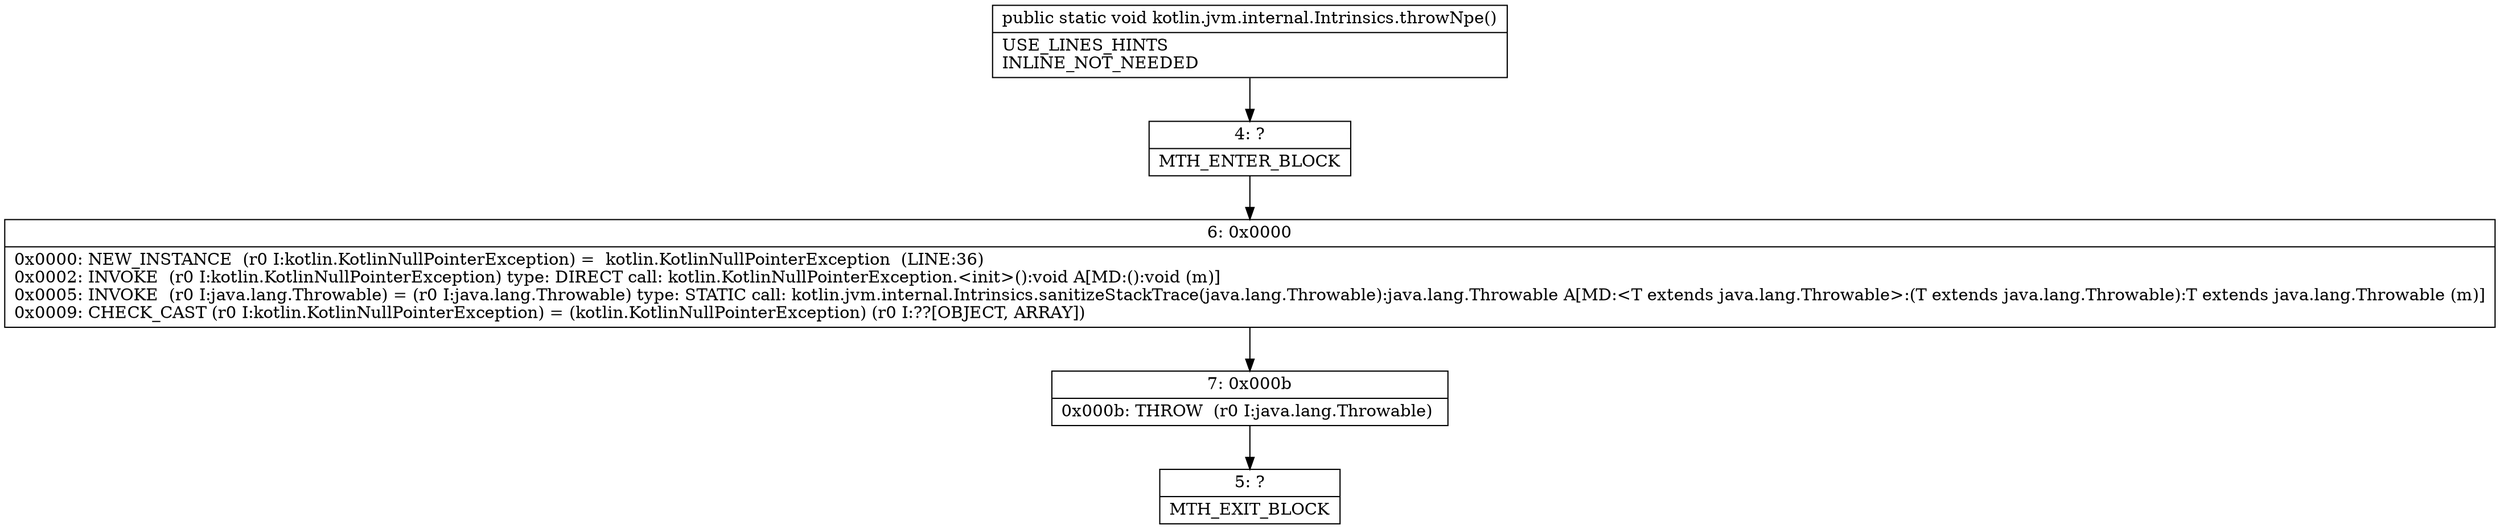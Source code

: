 digraph "CFG forkotlin.jvm.internal.Intrinsics.throwNpe()V" {
Node_4 [shape=record,label="{4\:\ ?|MTH_ENTER_BLOCK\l}"];
Node_6 [shape=record,label="{6\:\ 0x0000|0x0000: NEW_INSTANCE  (r0 I:kotlin.KotlinNullPointerException) =  kotlin.KotlinNullPointerException  (LINE:36)\l0x0002: INVOKE  (r0 I:kotlin.KotlinNullPointerException) type: DIRECT call: kotlin.KotlinNullPointerException.\<init\>():void A[MD:():void (m)]\l0x0005: INVOKE  (r0 I:java.lang.Throwable) = (r0 I:java.lang.Throwable) type: STATIC call: kotlin.jvm.internal.Intrinsics.sanitizeStackTrace(java.lang.Throwable):java.lang.Throwable A[MD:\<T extends java.lang.Throwable\>:(T extends java.lang.Throwable):T extends java.lang.Throwable (m)]\l0x0009: CHECK_CAST (r0 I:kotlin.KotlinNullPointerException) = (kotlin.KotlinNullPointerException) (r0 I:??[OBJECT, ARRAY]) \l}"];
Node_7 [shape=record,label="{7\:\ 0x000b|0x000b: THROW  (r0 I:java.lang.Throwable) \l}"];
Node_5 [shape=record,label="{5\:\ ?|MTH_EXIT_BLOCK\l}"];
MethodNode[shape=record,label="{public static void kotlin.jvm.internal.Intrinsics.throwNpe()  | USE_LINES_HINTS\lINLINE_NOT_NEEDED\l}"];
MethodNode -> Node_4;Node_4 -> Node_6;
Node_6 -> Node_7;
Node_7 -> Node_5;
}

